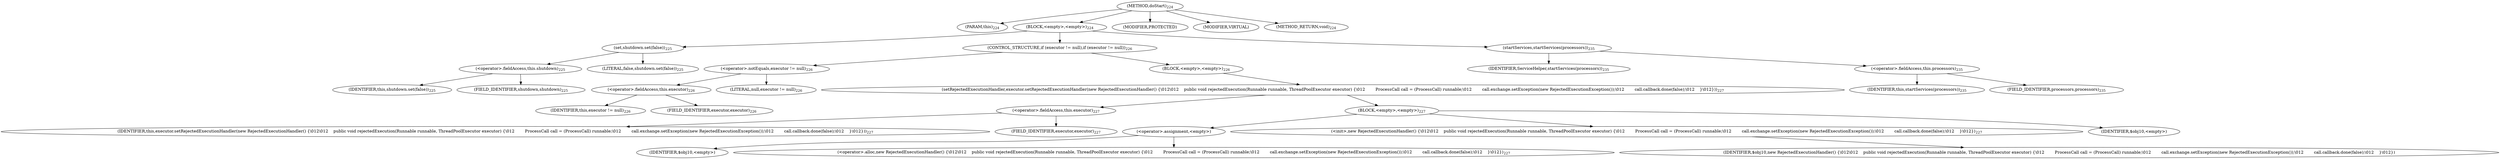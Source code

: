 digraph "doStart" {  
"639" [label = <(METHOD,doStart)<SUB>224</SUB>> ]
"640" [label = <(PARAM,this)<SUB>224</SUB>> ]
"641" [label = <(BLOCK,&lt;empty&gt;,&lt;empty&gt;)<SUB>224</SUB>> ]
"642" [label = <(set,shutdown.set(false))<SUB>225</SUB>> ]
"643" [label = <(&lt;operator&gt;.fieldAccess,this.shutdown)<SUB>225</SUB>> ]
"644" [label = <(IDENTIFIER,this,shutdown.set(false))<SUB>225</SUB>> ]
"645" [label = <(FIELD_IDENTIFIER,shutdown,shutdown)<SUB>225</SUB>> ]
"646" [label = <(LITERAL,false,shutdown.set(false))<SUB>225</SUB>> ]
"647" [label = <(CONTROL_STRUCTURE,if (executor != null),if (executor != null))<SUB>226</SUB>> ]
"648" [label = <(&lt;operator&gt;.notEquals,executor != null)<SUB>226</SUB>> ]
"649" [label = <(&lt;operator&gt;.fieldAccess,this.executor)<SUB>226</SUB>> ]
"650" [label = <(IDENTIFIER,this,executor != null)<SUB>226</SUB>> ]
"651" [label = <(FIELD_IDENTIFIER,executor,executor)<SUB>226</SUB>> ]
"652" [label = <(LITERAL,null,executor != null)<SUB>226</SUB>> ]
"653" [label = <(BLOCK,&lt;empty&gt;,&lt;empty&gt;)<SUB>226</SUB>> ]
"654" [label = <(setRejectedExecutionHandler,executor.setRejectedExecutionHandler(new RejectedExecutionHandler() {\012\012    public void rejectedExecution(Runnable runnable, ThreadPoolExecutor executor) {\012        ProcessCall call = (ProcessCall) runnable;\012        call.exchange.setException(new RejectedExecutionException());\012        call.callback.done(false);\012    }\012}))<SUB>227</SUB>> ]
"655" [label = <(&lt;operator&gt;.fieldAccess,this.executor)<SUB>227</SUB>> ]
"656" [label = <(IDENTIFIER,this,executor.setRejectedExecutionHandler(new RejectedExecutionHandler() {\012\012    public void rejectedExecution(Runnable runnable, ThreadPoolExecutor executor) {\012        ProcessCall call = (ProcessCall) runnable;\012        call.exchange.setException(new RejectedExecutionException());\012        call.callback.done(false);\012    }\012}))<SUB>227</SUB>> ]
"657" [label = <(FIELD_IDENTIFIER,executor,executor)<SUB>227</SUB>> ]
"658" [label = <(BLOCK,&lt;empty&gt;,&lt;empty&gt;)<SUB>227</SUB>> ]
"659" [label = <(&lt;operator&gt;.assignment,&lt;empty&gt;)> ]
"660" [label = <(IDENTIFIER,$obj10,&lt;empty&gt;)> ]
"661" [label = <(&lt;operator&gt;.alloc,new RejectedExecutionHandler() {\012\012    public void rejectedExecution(Runnable runnable, ThreadPoolExecutor executor) {\012        ProcessCall call = (ProcessCall) runnable;\012        call.exchange.setException(new RejectedExecutionException());\012        call.callback.done(false);\012    }\012})<SUB>227</SUB>> ]
"662" [label = <(&lt;init&gt;,new RejectedExecutionHandler() {\012\012    public void rejectedExecution(Runnable runnable, ThreadPoolExecutor executor) {\012        ProcessCall call = (ProcessCall) runnable;\012        call.exchange.setException(new RejectedExecutionException());\012        call.callback.done(false);\012    }\012})<SUB>227</SUB>> ]
"663" [label = <(IDENTIFIER,$obj10,new RejectedExecutionHandler() {\012\012    public void rejectedExecution(Runnable runnable, ThreadPoolExecutor executor) {\012        ProcessCall call = (ProcessCall) runnable;\012        call.exchange.setException(new RejectedExecutionException());\012        call.callback.done(false);\012    }\012})> ]
"664" [label = <(IDENTIFIER,$obj10,&lt;empty&gt;)> ]
"665" [label = <(startServices,startServices(processors))<SUB>235</SUB>> ]
"666" [label = <(IDENTIFIER,ServiceHelper,startServices(processors))<SUB>235</SUB>> ]
"667" [label = <(&lt;operator&gt;.fieldAccess,this.processors)<SUB>235</SUB>> ]
"668" [label = <(IDENTIFIER,this,startServices(processors))<SUB>235</SUB>> ]
"669" [label = <(FIELD_IDENTIFIER,processors,processors)<SUB>235</SUB>> ]
"670" [label = <(MODIFIER,PROTECTED)> ]
"671" [label = <(MODIFIER,VIRTUAL)> ]
"672" [label = <(METHOD_RETURN,void)<SUB>224</SUB>> ]
  "639" -> "640" 
  "639" -> "641" 
  "639" -> "670" 
  "639" -> "671" 
  "639" -> "672" 
  "641" -> "642" 
  "641" -> "647" 
  "641" -> "665" 
  "642" -> "643" 
  "642" -> "646" 
  "643" -> "644" 
  "643" -> "645" 
  "647" -> "648" 
  "647" -> "653" 
  "648" -> "649" 
  "648" -> "652" 
  "649" -> "650" 
  "649" -> "651" 
  "653" -> "654" 
  "654" -> "655" 
  "654" -> "658" 
  "655" -> "656" 
  "655" -> "657" 
  "658" -> "659" 
  "658" -> "662" 
  "658" -> "664" 
  "659" -> "660" 
  "659" -> "661" 
  "662" -> "663" 
  "665" -> "666" 
  "665" -> "667" 
  "667" -> "668" 
  "667" -> "669" 
}
